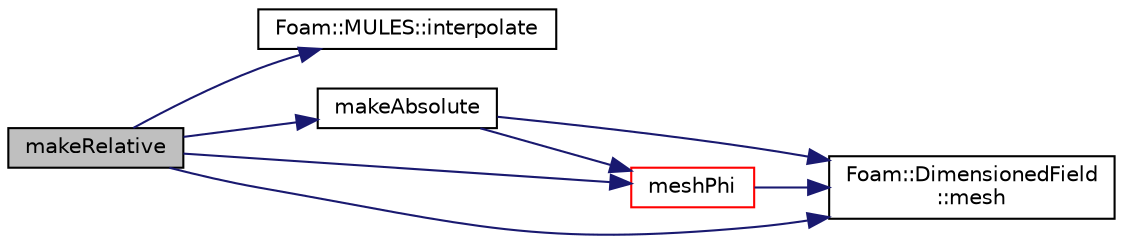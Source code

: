 digraph "makeRelative"
{
  bgcolor="transparent";
  edge [fontname="Helvetica",fontsize="10",labelfontname="Helvetica",labelfontsize="10"];
  node [fontname="Helvetica",fontsize="10",shape=record];
  rankdir="LR";
  Node17508 [label="makeRelative",height=0.2,width=0.4,color="black", fillcolor="grey75", style="filled", fontcolor="black"];
  Node17508 -> Node17509 [color="midnightblue",fontsize="10",style="solid",fontname="Helvetica"];
  Node17509 [label="Foam::MULES::interpolate",height=0.2,width=0.4,color="black",URL="$a21864.html#a4d62f21551985d814104861e7c1d9b4f"];
  Node17508 -> Node17510 [color="midnightblue",fontsize="10",style="solid",fontname="Helvetica"];
  Node17510 [label="makeAbsolute",height=0.2,width=0.4,color="black",URL="$a21861.html#abd91566bcbbe9cc41337f6ecc58c8f10",tooltip="Make the given flux absolute. "];
  Node17510 -> Node17511 [color="midnightblue",fontsize="10",style="solid",fontname="Helvetica"];
  Node17511 [label="Foam::DimensionedField\l::mesh",height=0.2,width=0.4,color="black",URL="$a27497.html#a8f1110830348a1448a14ab5e3cf47e3b",tooltip="Return mesh. "];
  Node17510 -> Node17512 [color="midnightblue",fontsize="10",style="solid",fontname="Helvetica"];
  Node17512 [label="meshPhi",height=0.2,width=0.4,color="red",URL="$a21861.html#a4de91c07f95262e698d486b45f6c2fe6"];
  Node17512 -> Node17511 [color="midnightblue",fontsize="10",style="solid",fontname="Helvetica"];
  Node17508 -> Node17511 [color="midnightblue",fontsize="10",style="solid",fontname="Helvetica"];
  Node17508 -> Node17512 [color="midnightblue",fontsize="10",style="solid",fontname="Helvetica"];
}
